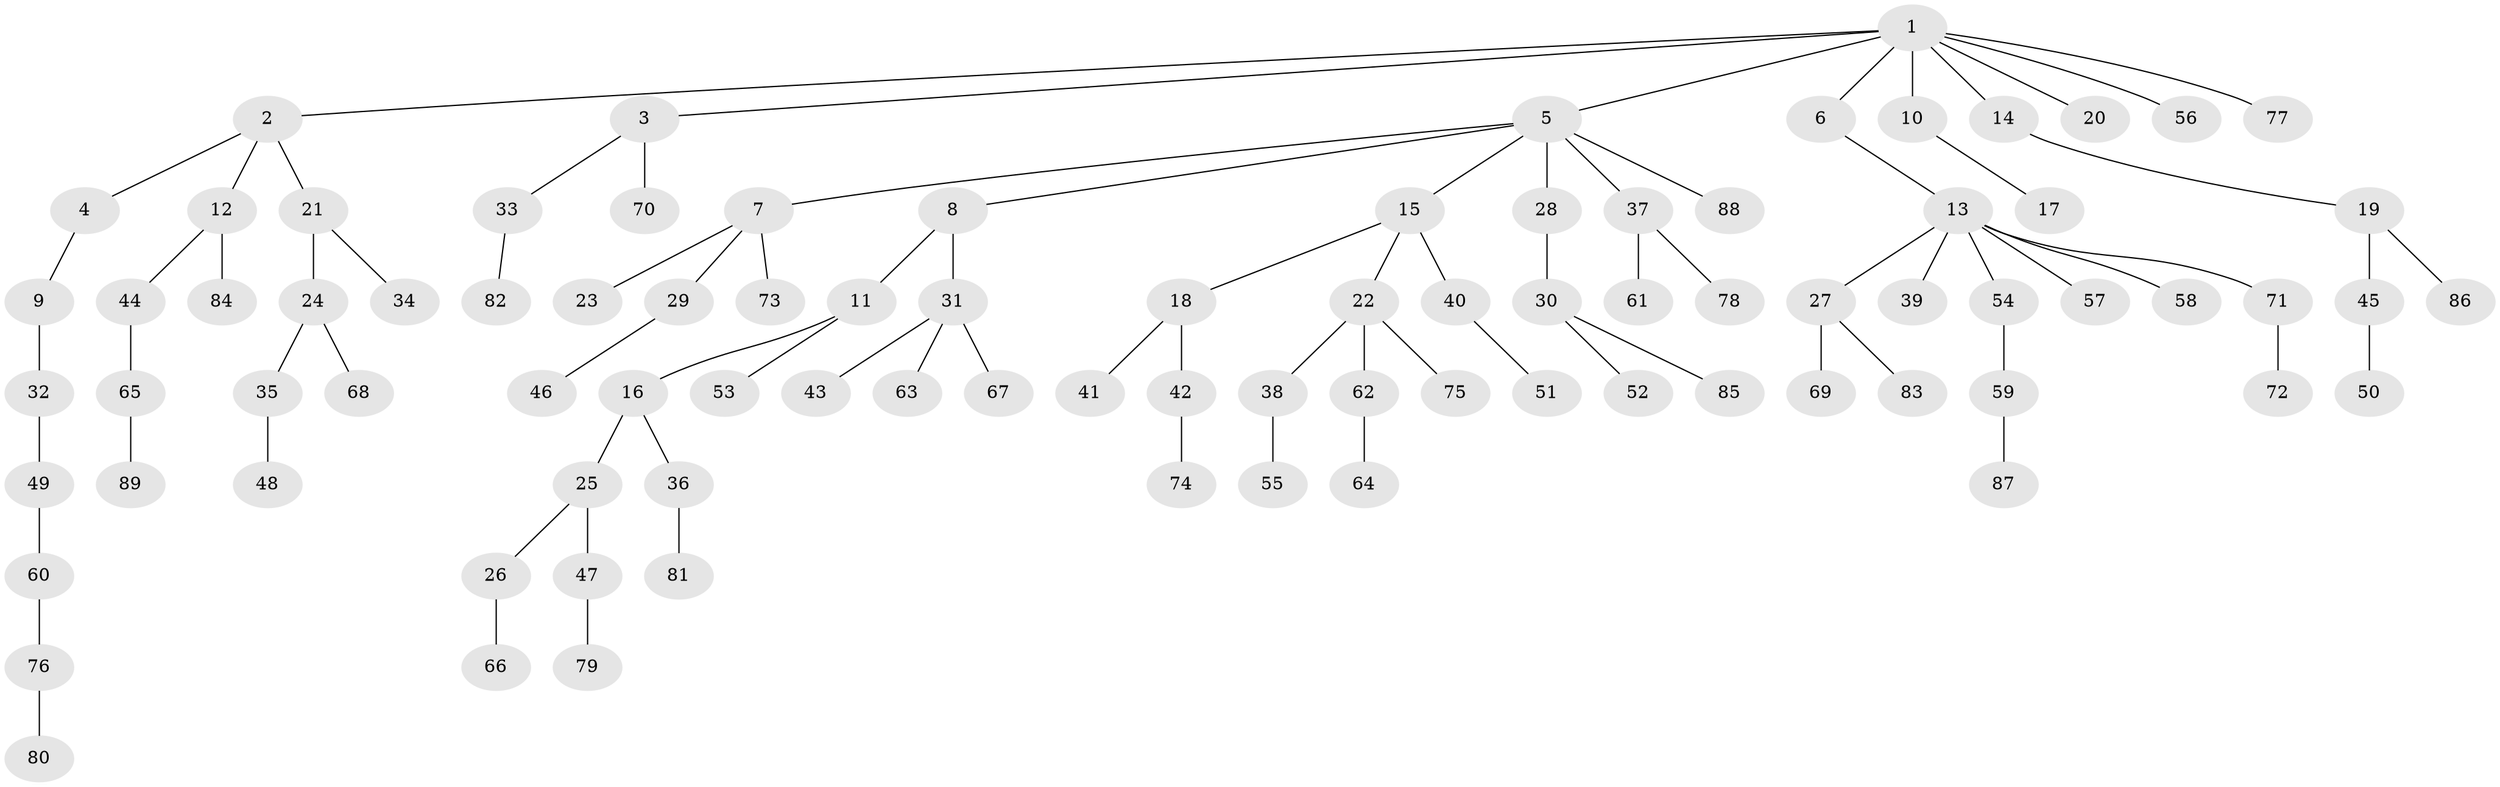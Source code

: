 // Generated by graph-tools (version 1.1) at 2025/26/03/09/25 03:26:31]
// undirected, 89 vertices, 88 edges
graph export_dot {
graph [start="1"]
  node [color=gray90,style=filled];
  1;
  2;
  3;
  4;
  5;
  6;
  7;
  8;
  9;
  10;
  11;
  12;
  13;
  14;
  15;
  16;
  17;
  18;
  19;
  20;
  21;
  22;
  23;
  24;
  25;
  26;
  27;
  28;
  29;
  30;
  31;
  32;
  33;
  34;
  35;
  36;
  37;
  38;
  39;
  40;
  41;
  42;
  43;
  44;
  45;
  46;
  47;
  48;
  49;
  50;
  51;
  52;
  53;
  54;
  55;
  56;
  57;
  58;
  59;
  60;
  61;
  62;
  63;
  64;
  65;
  66;
  67;
  68;
  69;
  70;
  71;
  72;
  73;
  74;
  75;
  76;
  77;
  78;
  79;
  80;
  81;
  82;
  83;
  84;
  85;
  86;
  87;
  88;
  89;
  1 -- 2;
  1 -- 3;
  1 -- 5;
  1 -- 6;
  1 -- 10;
  1 -- 14;
  1 -- 20;
  1 -- 56;
  1 -- 77;
  2 -- 4;
  2 -- 12;
  2 -- 21;
  3 -- 33;
  3 -- 70;
  4 -- 9;
  5 -- 7;
  5 -- 8;
  5 -- 15;
  5 -- 28;
  5 -- 37;
  5 -- 88;
  6 -- 13;
  7 -- 23;
  7 -- 29;
  7 -- 73;
  8 -- 11;
  8 -- 31;
  9 -- 32;
  10 -- 17;
  11 -- 16;
  11 -- 53;
  12 -- 44;
  12 -- 84;
  13 -- 27;
  13 -- 39;
  13 -- 54;
  13 -- 57;
  13 -- 58;
  13 -- 71;
  14 -- 19;
  15 -- 18;
  15 -- 22;
  15 -- 40;
  16 -- 25;
  16 -- 36;
  18 -- 41;
  18 -- 42;
  19 -- 45;
  19 -- 86;
  21 -- 24;
  21 -- 34;
  22 -- 38;
  22 -- 62;
  22 -- 75;
  24 -- 35;
  24 -- 68;
  25 -- 26;
  25 -- 47;
  26 -- 66;
  27 -- 69;
  27 -- 83;
  28 -- 30;
  29 -- 46;
  30 -- 52;
  30 -- 85;
  31 -- 43;
  31 -- 63;
  31 -- 67;
  32 -- 49;
  33 -- 82;
  35 -- 48;
  36 -- 81;
  37 -- 61;
  37 -- 78;
  38 -- 55;
  40 -- 51;
  42 -- 74;
  44 -- 65;
  45 -- 50;
  47 -- 79;
  49 -- 60;
  54 -- 59;
  59 -- 87;
  60 -- 76;
  62 -- 64;
  65 -- 89;
  71 -- 72;
  76 -- 80;
}
